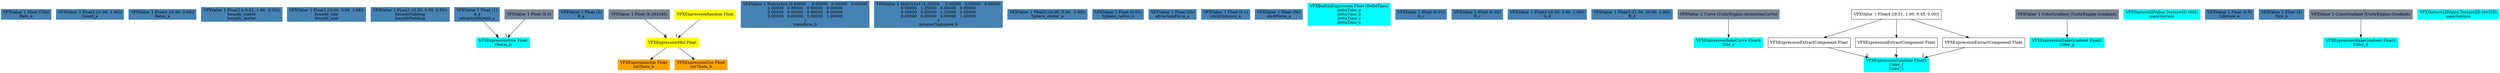 digraph G {
node0 [shape="box" color="steelblue" style="filled" label="VFXValue`1 Float (750)
Rate_a"]
node1 [shape="box" color="steelblue" style="filled" label="VFXValue`1 Float2 ((1.00, 1.00))
Count_a"]
node2 [shape="box" color="steelblue" style="filled" label="VFXValue`1 Float2 ((0.00, 0.00))
Delay_a"]
node3 [shape="box" color="steelblue" style="filled" label="VFXValue`1 Float3 ((-0.01, 1.40, -0.02))
bounds_center
bounds_center"]
node4 [shape="box" color="steelblue" style="filled" label="VFXValue`1 Float3 ((3.00, 3.96, 3.06))
bounds_size
bounds_size"]
node5 [shape="box" color="steelblue" style="filled" label="VFXValue`1 Float3 ((0.50, 0.50, 0.50))
boundsPadding
boundsPadding"]
node6 [shape="box" color="steelblue" style="filled" label="VFXValue`1 Float (1)
A_a
attractionSpeed_a"]
node7 [shape="box" color="steelblue" style="filled" label="VFXValue`1 Float (3)
B_a"]
node8 [shape="box" color="cyan" style="filled" label="VFXExpressionPow Float
rNorm_b"]
node9 [shape="box" color="lightslategray" style="filled" label="VFXValue`1 Float (0.5)"]
node10 [shape="box" color="orange" style="filled" label="VFXExpressionSin Float
sinTheta_b"]
node11 [shape="box" color="yellow" style="filled" label="VFXExpressionMul Float"]
node12 [shape="box" color="lightslategray" style="filled" label="VFXValue`1 Float (6.283185)"]
node13 [shape="box" color="yellow" style="filled" label="VFXExpressionRandom Float"]
node14 [shape="box" color="orange" style="filled" label="VFXExpressionCos Float
cosTheta_b"]
node15 [shape="box" color="steelblue" style="filled" label="VFXValue`1 Matrix4x4 (0.80000	0.00000	0.00000	0.00000
0.00000	0.80000	0.00000	0.00000
0.00000	0.00000	0.80000	0.00000
0.00000	0.00000	0.00000	1.00000
)
transform_b"]
node16 [shape="box" color="steelblue" style="filled" label="VFXValue`1 Matrix4x4 (1.25000	0.00000	0.00000	0.00000
0.00000	1.25000	0.00000	0.00000
0.00000	0.00000	1.25000	0.00000
0.00000	0.00000	0.00000	1.00000
)
inverseTranspose_b"]
node17 [shape="box" color="steelblue" style="filled" label="VFXValue`1 Float3 ((0.00, 0.00, -2.00))
Sphere_center_a"]
node18 [shape="box" color="steelblue" style="filled" label="VFXValue`1 Float (0.05)
Sphere_radius_a"]
node19 [shape="box" color="steelblue" style="filled" label="VFXValue`1 Float (20)
attractionForce_a"]
node20 [shape="box" color="steelblue" style="filled" label="VFXValue`1 Float (0.1)
stickDistance_a"]
node21 [shape="box" color="steelblue" style="filled" label="VFXValue`1 Float (50)
stickForce_a"]
node22 [shape="box" color="cyan" style="filled" label="VFXBuiltInExpression Float (DeltaTime)
deltaTime_a
deltaTime_b
deltaTime_c
deltaTime_a"]
node23 [shape="box" color="steelblue" style="filled" label="VFXValue`1 Float (0.01)
A_c"]
node24 [shape="box" color="steelblue" style="filled" label="VFXValue`1 Float (0.02)
B_c"]
node25 [shape="box" color="steelblue" style="filled" label="VFXValue`1 Float3 ((0.50, 5.00, 1.00))
A_d"]
node26 [shape="box" color="steelblue" style="filled" label="VFXValue`1 Float3 ((1.50, 20.00, 1.00))
B_d"]
node27 [shape="box" color="cyan" style="filled" label="VFXExpressionBakeCurve Float4
Size_e"]
node28 [shape="box" color="lightslategray" style="filled" label="VFXValue`1 Curve (UnityEngine.AnimationCurve)"]
node29 [shape="box" color="cyan" style="filled" label="VFXExpressionCombine Float3
Color_f
Color_c"]
node30 [shape="box" label="VFXExpressionExtractComponent Float"]
node31 [shape="box" label="VFXValue`1 Float4 ((0.51, 1.00, 0.45, 0.00))"]
node32 [shape="box" label="VFXExpressionExtractComponent Float"]
node33 [shape="box" label="VFXExpressionExtractComponent Float"]
node34 [shape="box" color="cyan" style="filled" label="VFXExpressionBakeGradient Float2
Color_g"]
node35 [shape="box" color="lightslategray" style="filled" label="VFXValue`1 ColorGradient (UnityEngine.Gradient)"]
node36 [shape="box" color="cyan" style="filled" label="VFXTexture2DValue Texture2D (906)
mainTexture"]
node37 [shape="box" color="steelblue" style="filled" label="VFXValue`1 Float (0.9)
Lifetime_a"]
node38 [shape="box" color="steelblue" style="filled" label="VFXValue`1 Float (2)
Size_b"]
node39 [shape="box" color="cyan" style="filled" label="VFXExpressionBakeGradient Float2
Color_d"]
node40 [shape="box" color="lightslategray" style="filled" label="VFXValue`1 ColorGradient (UnityEngine.Gradient)"]
node41 [shape="box" color="cyan" style="filled" label="VFXTexture2DValue Texture2D (64358)
mainTexture"]
node6 -> node8 [headlabel="0"]
node9 -> node8 [headlabel="1"]
node11 -> node10 
node12 -> node11 [headlabel="0"]
node13 -> node11 [headlabel="1"]
node11 -> node14 
node28 -> node27 
node30 -> node29 [headlabel="0"]
node32 -> node29 [headlabel="1"]
node33 -> node29 [headlabel="2"]
node31 -> node30 
node31 -> node32 
node31 -> node33 
node35 -> node34 
node40 -> node39 
}
